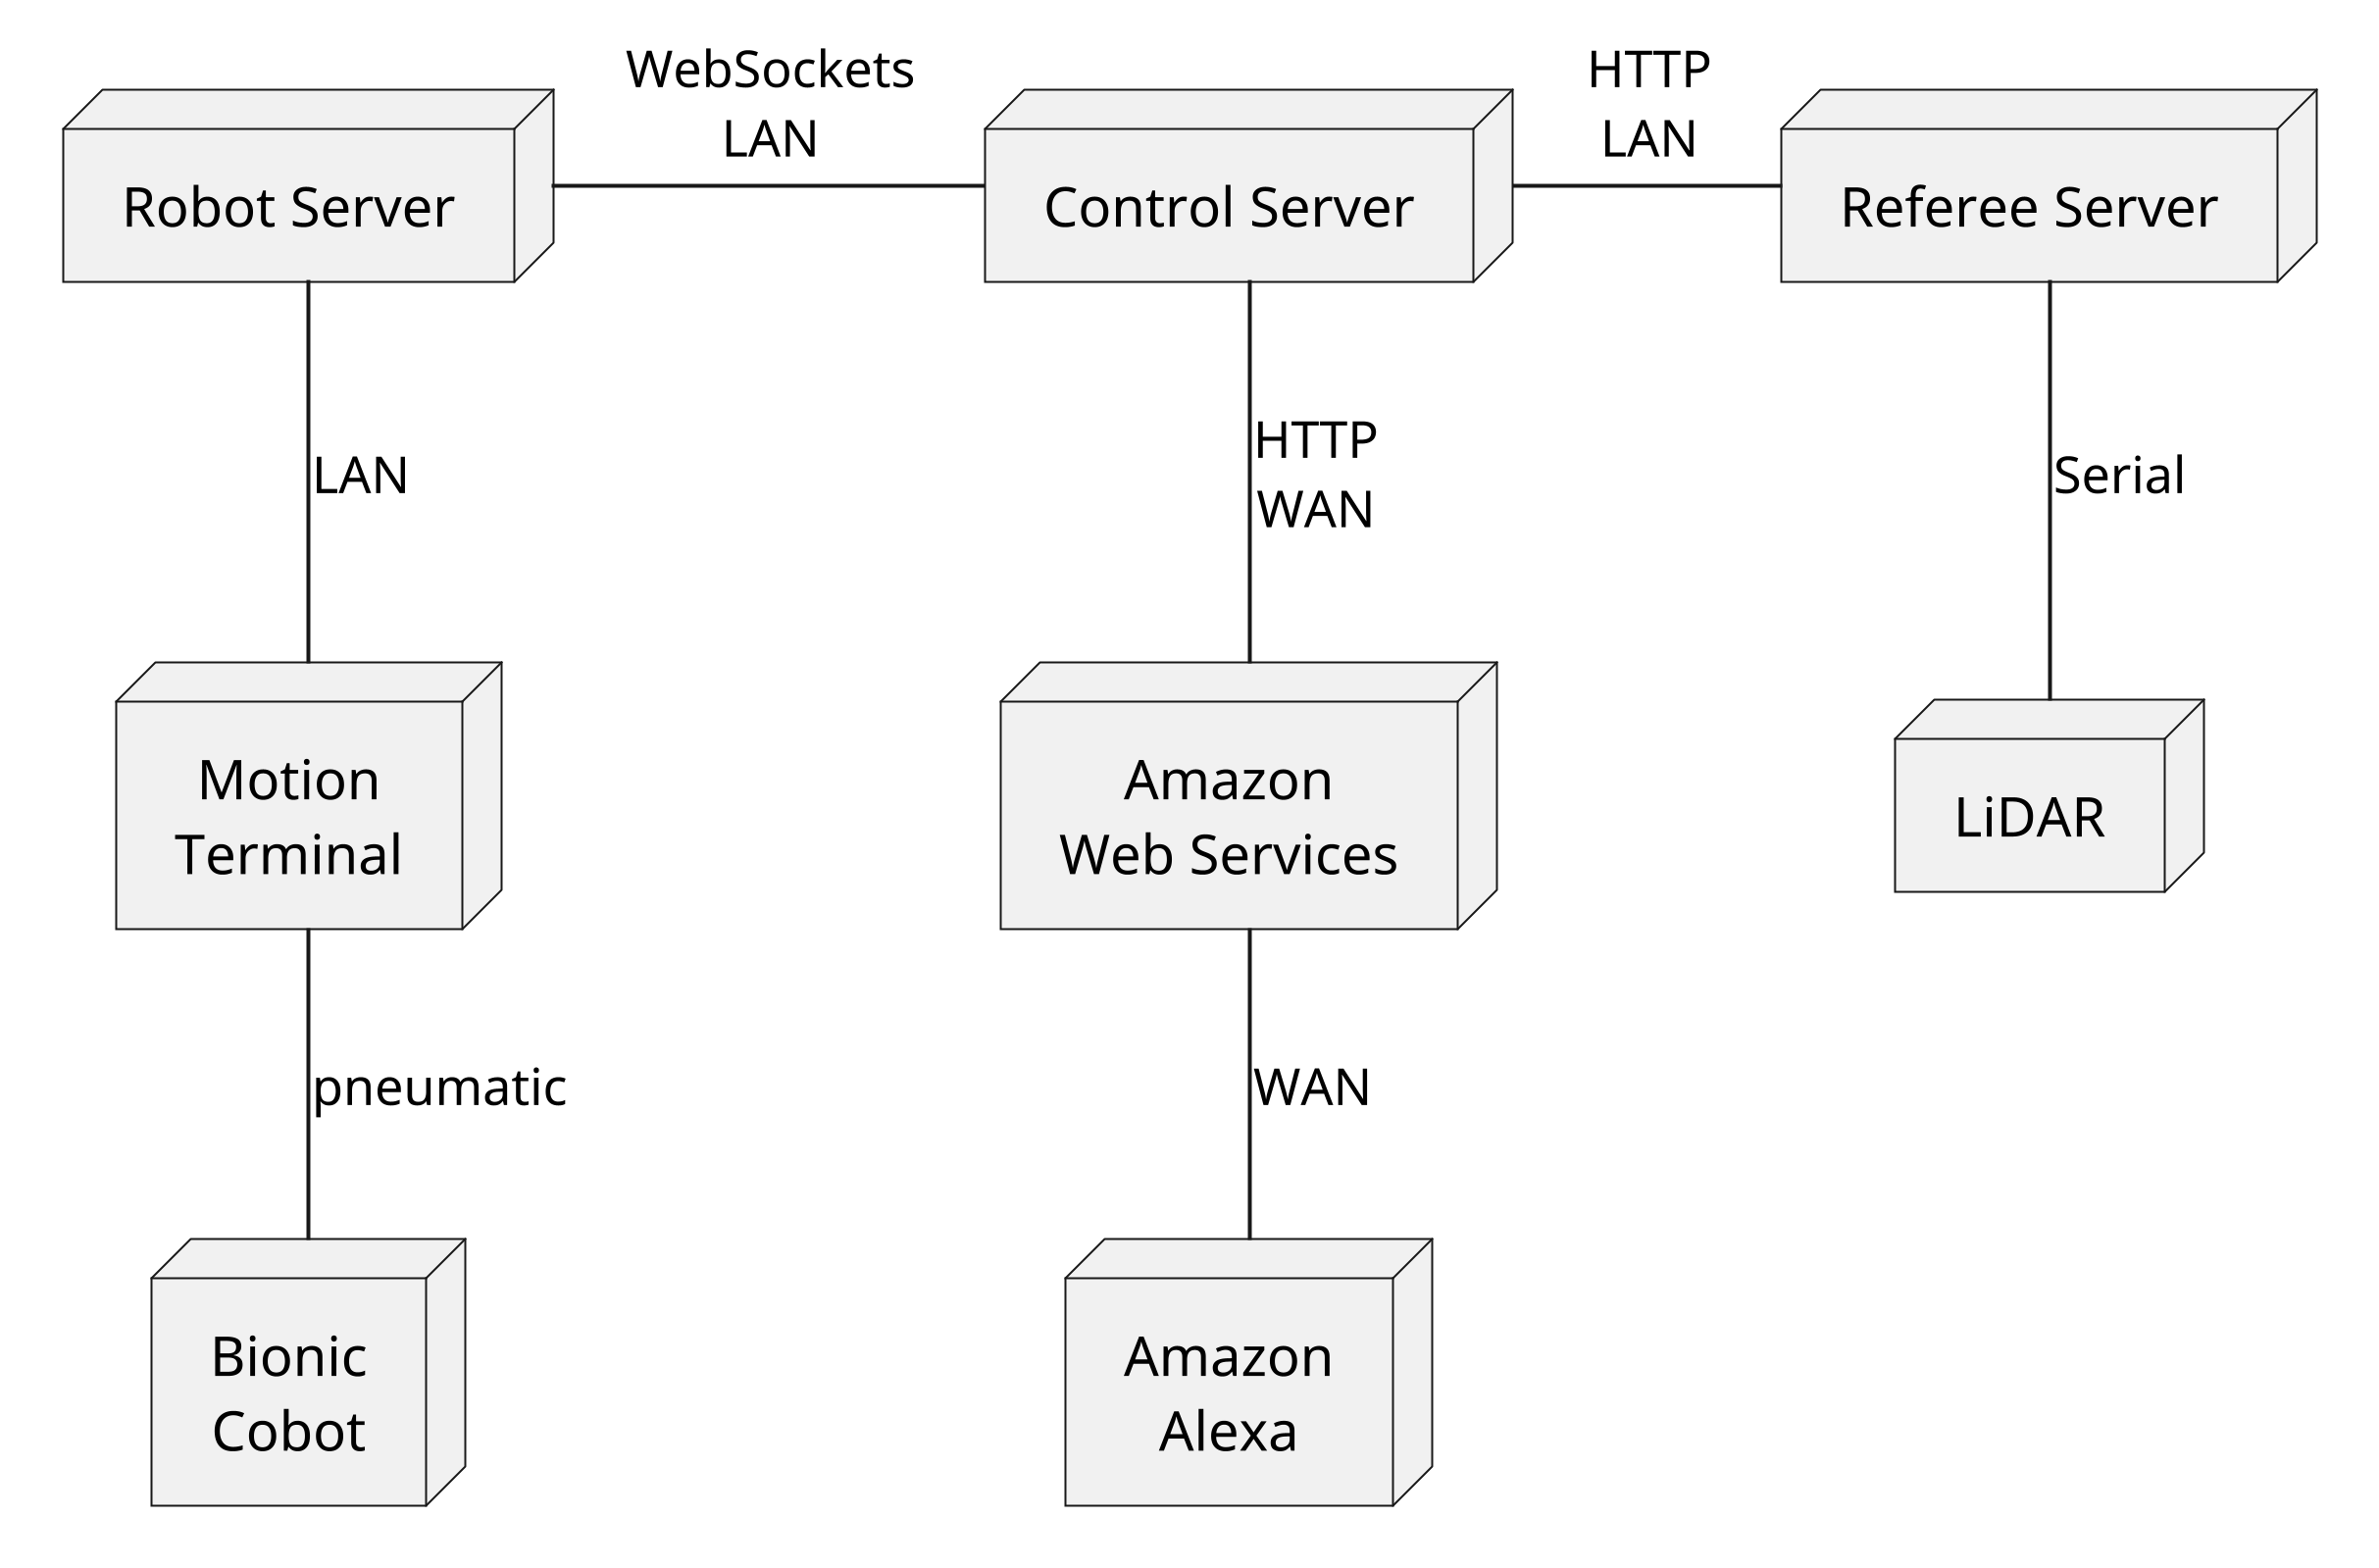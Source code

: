 @startuml
skinparam monochrome true
skinparam defaulttextalignment center
scale 4

node "Bionic\nCobot" as robot
node "Motion\nTerminal" as vtem
node "Robot Server" as ros

node "Control Server" as cs
node "Referee Server" as referee
node "LiDAR" as lidar
node "Amazon\nAlexa" as alexa
node "Amazon\nWeb Services" as aws

lidar -up- referee: Serial
robot -up- vtem: pneumatic
vtem -up- ros: LAN

cs -down- aws: HTTP\nWAN
alexa -up- aws: WAN

cs -left- ros: WebSockets\nLAN
cs - referee: HTTP\nLAN

@enduml